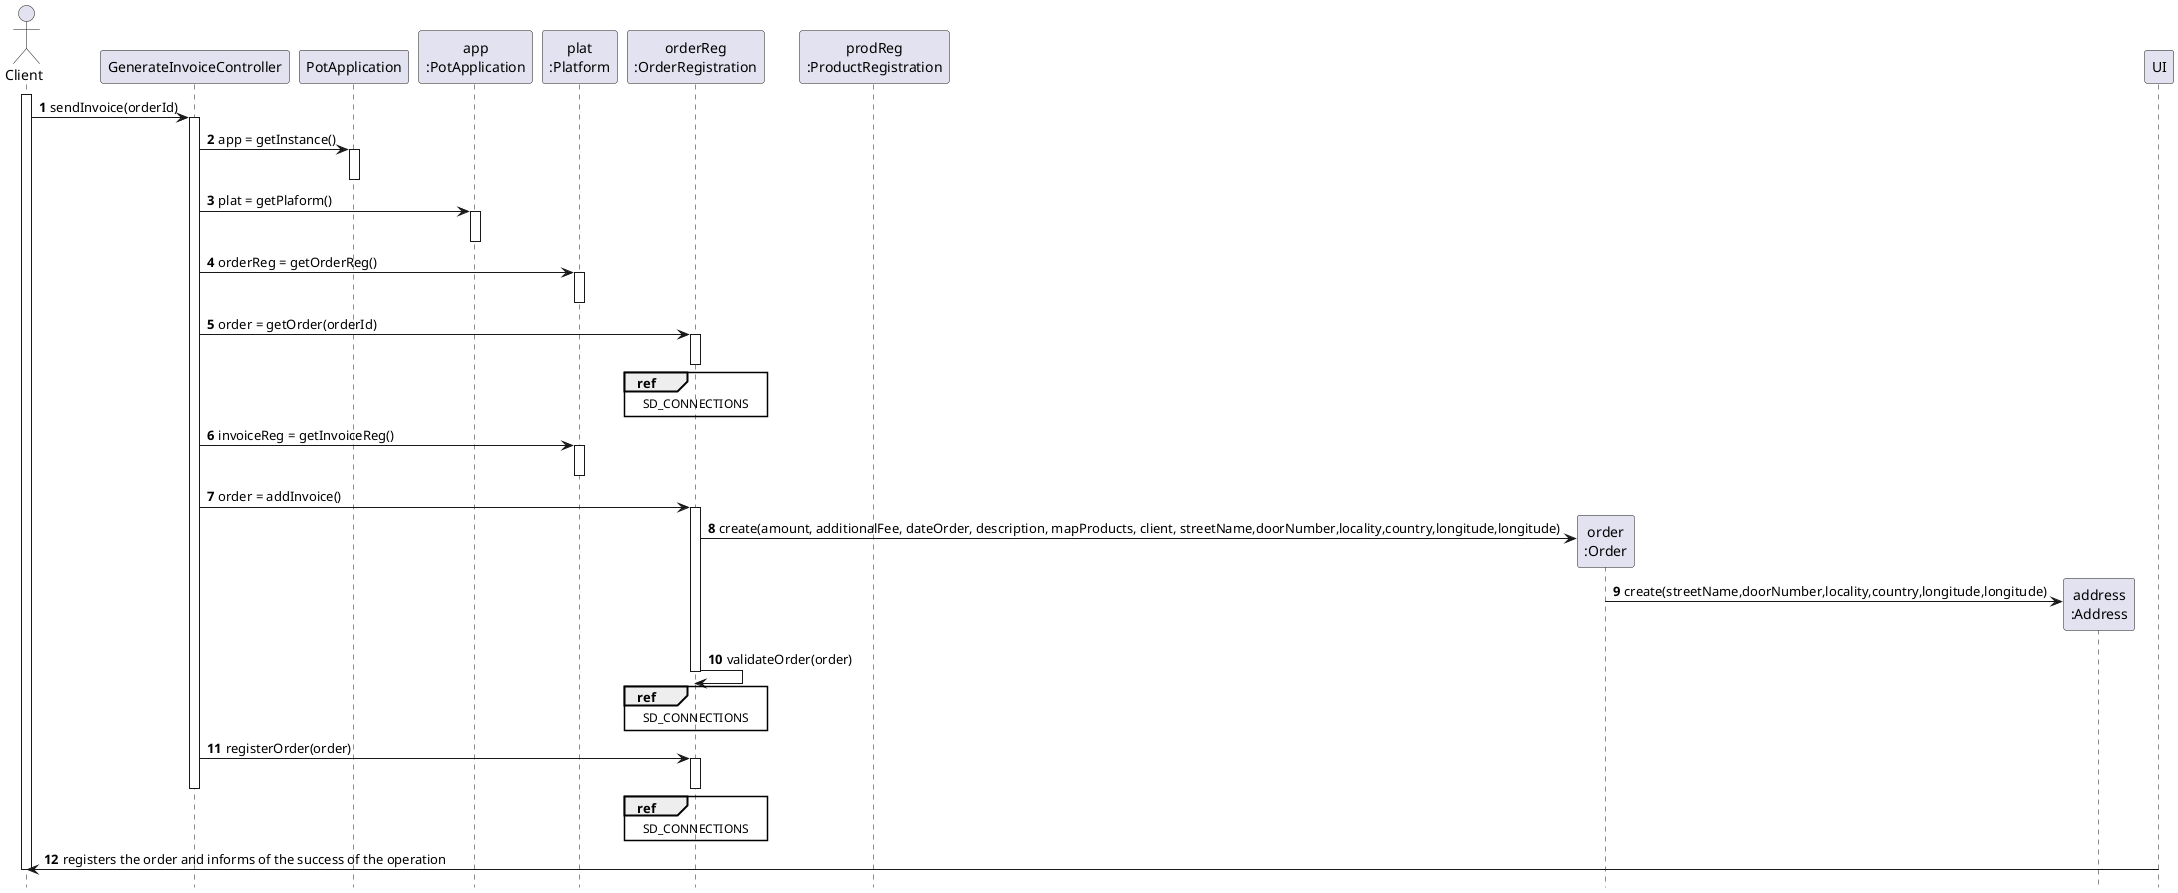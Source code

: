 @startuml
autonumber
hide footbox

actor "Client" as CL
participant "GenerateInvoiceController" as CTRL
participant "PotApplication" as _APP
participant "app\n:PotApplication" as APP
participant "plat\n:Platform" as PLAT
participant "orderReg\n:OrderRegistration" as OR
participant "prodReg\n:ProductRegistration" as PR
participant "order\n:Order" as O
participant "address\n:Address" as AD

activate CL

CL -> CTRL : sendInvoice(orderId)
activate CTRL
CTRL -> _APP: app = getInstance()
activate _APP
deactivate _APP

CTRL -> APP: plat = getPlaform()
activate APP
deactivate APP

CTRL -> PLAT : orderReg = getOrderReg()
activate PLAT
deactivate PLAT
CTRL -> OR : order = getOrder(orderId)
activate OR
ref over OR
SD_CONNECTIONS
end ref
deactivate OR

CTRL -> PLAT : invoiceReg = getInvoiceReg()
activate PLAT
deactivate PLAT

CTRL -> OR : order = addInvoice()
activate OR
OR -> O** : create(amount, additionalFee, dateOrder, description, mapProducts, client, streetName,doorNumber,locality,country,longitude,longitude)
O -> AD** : create(streetName,doorNumber,locality,country,longitude,longitude)
OR -> OR : validateOrder(order)
ref over OR
SD_CONNECTIONS
end ref
deactivate OR

CTRL -> OR : registerOrder(order)
activate OR
ref over OR
SD_CONNECTIONS
end ref
deactivate OR
deactivate CTRL
UI -> CL : registers the order and informs of the success of the operation
deactivate UI
deactivate CL

@enduml